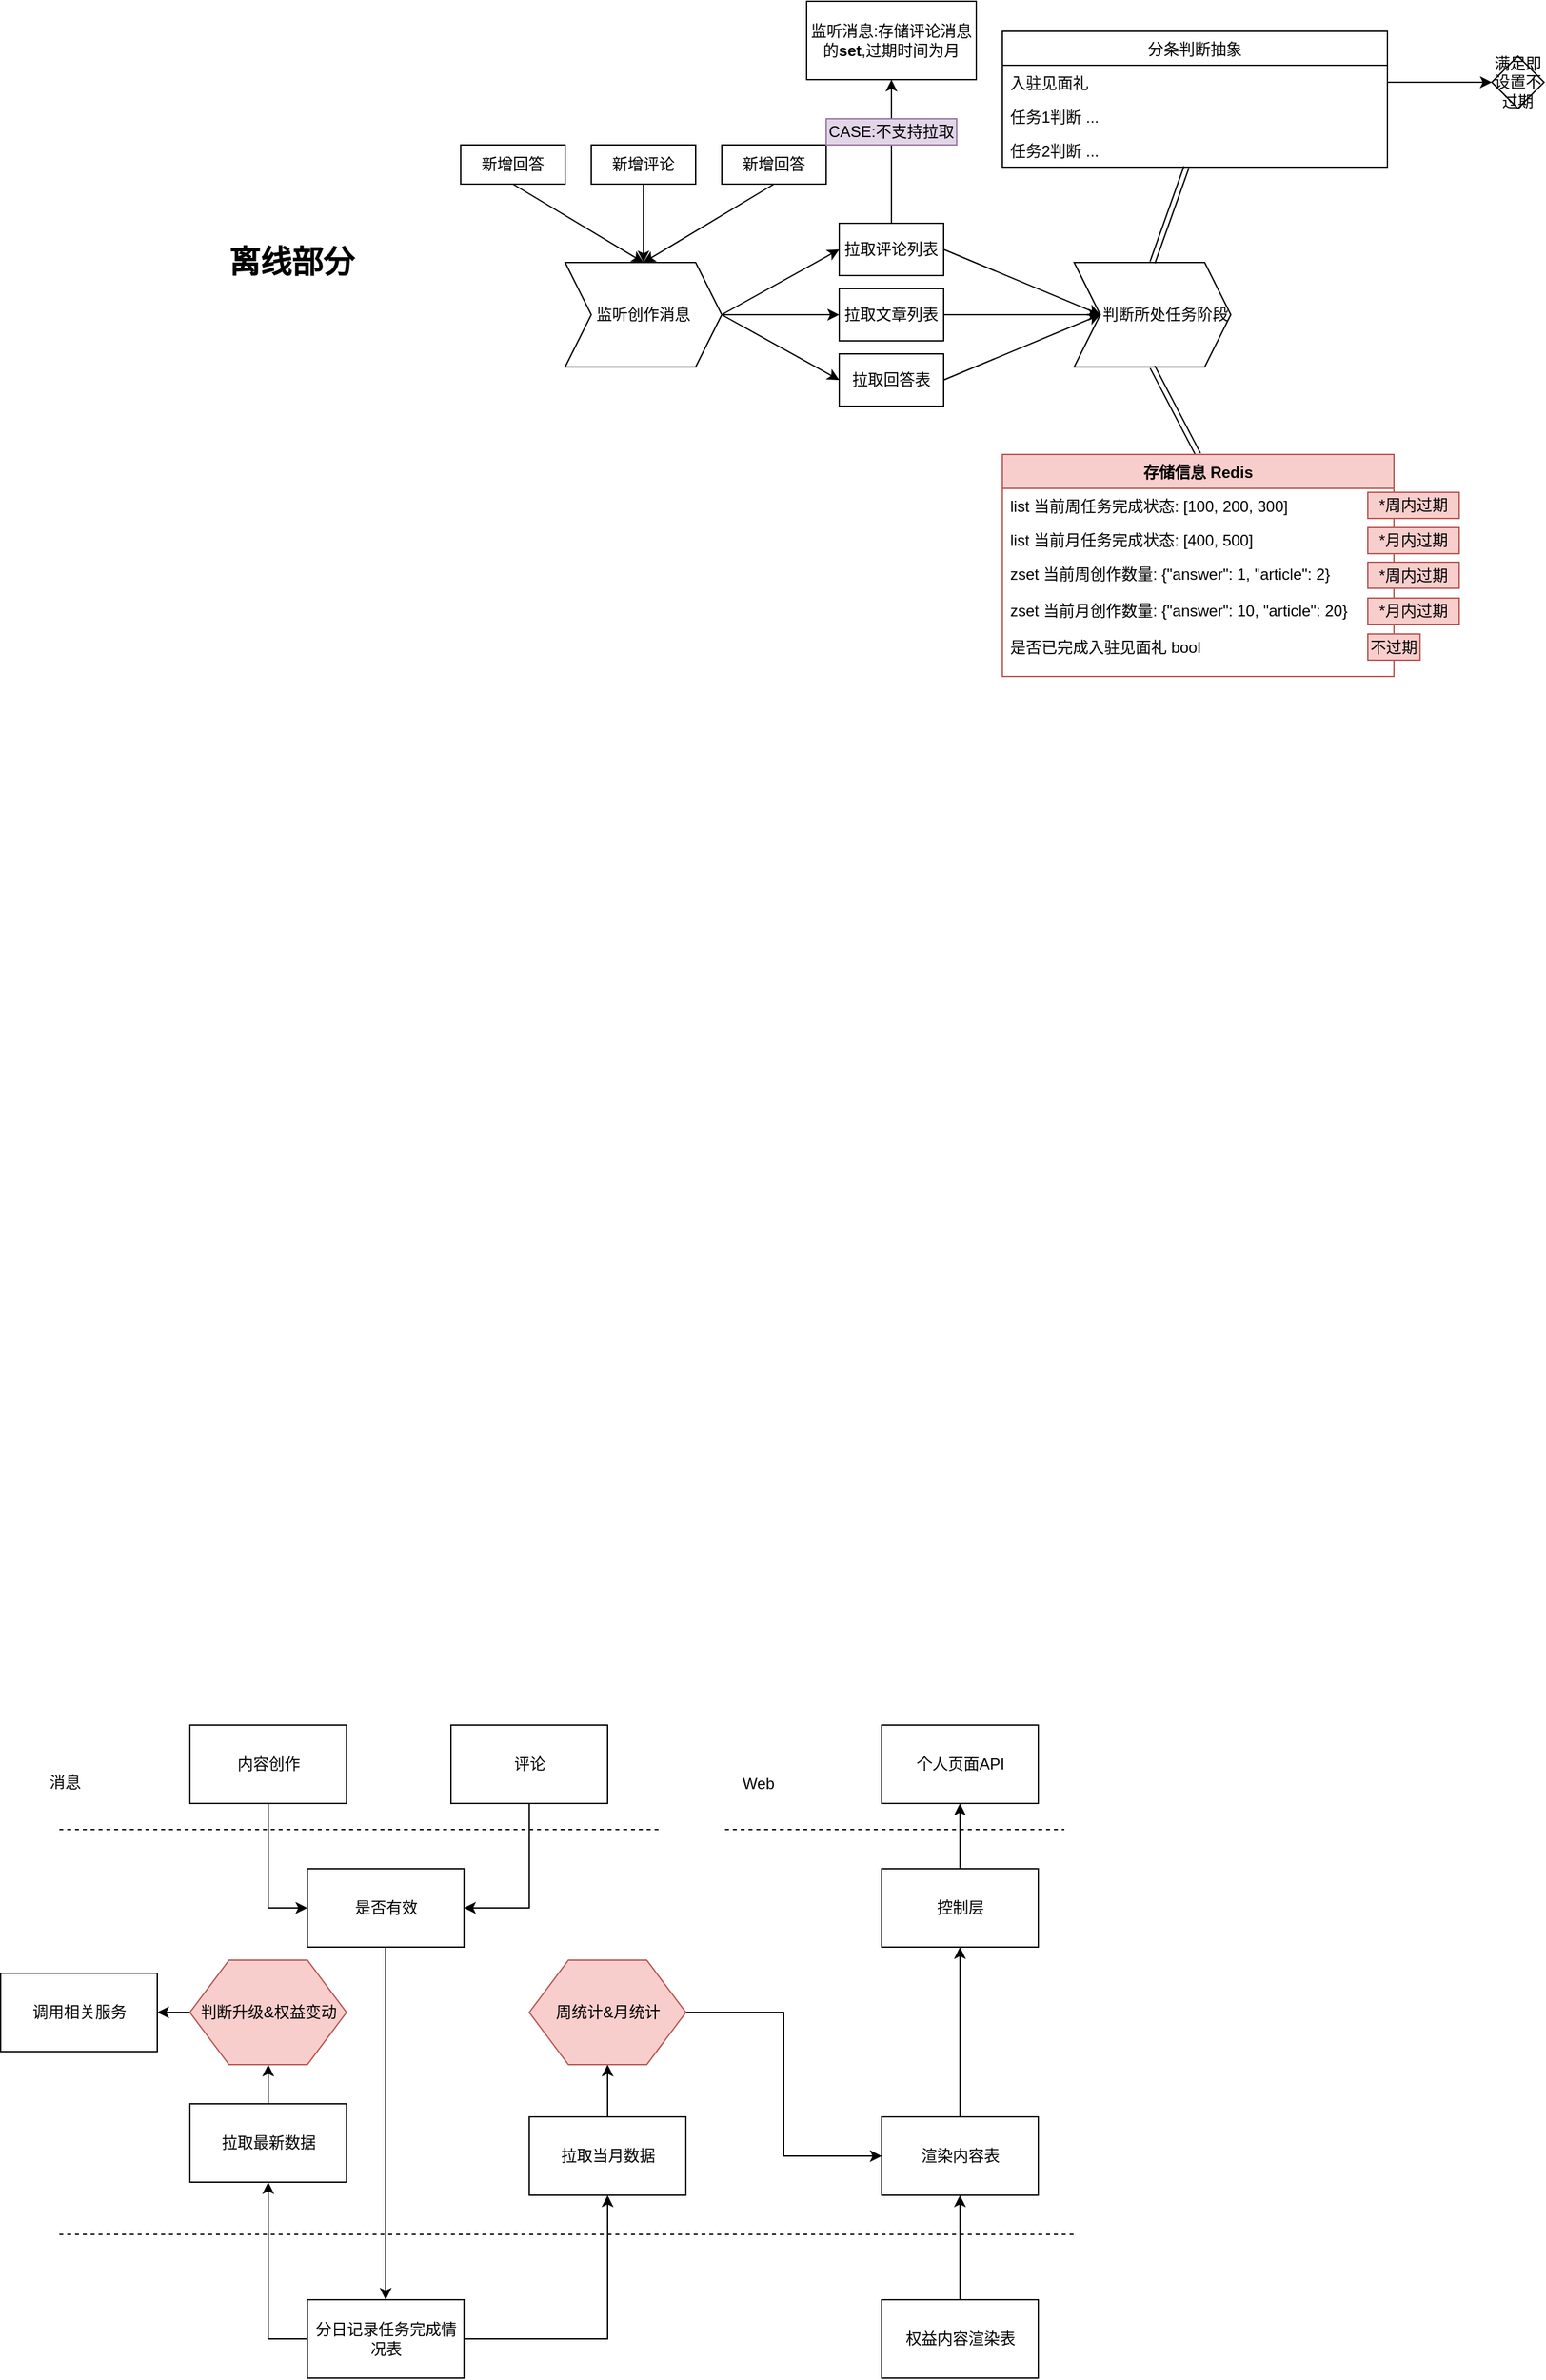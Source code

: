 <mxfile version="10.8.7" type="github"><diagram id="OdFlScRwxEOMDP-P7tLn" name="Page-1"><mxGraphModel dx="1318" dy="1416" grid="1" gridSize="10" guides="1" tooltips="1" connect="1" arrows="1" fold="1" page="0" pageScale="1" pageWidth="827" pageHeight="1169" math="0" shadow="0"><root><mxCell id="0"/><mxCell id="1" parent="0"/><mxCell id="X7HpOYXfqNNzoYV-hny3-17" style="edgeStyle=orthogonalEdgeStyle;rounded=0;orthogonalLoop=1;jettySize=auto;html=1;exitX=0.5;exitY=1;exitDx=0;exitDy=0;entryX=0;entryY=0.5;entryDx=0;entryDy=0;" parent="1" source="X7HpOYXfqNNzoYV-hny3-12" target="X7HpOYXfqNNzoYV-hny3-16" edge="1"><mxGeometry relative="1" as="geometry"/></mxCell><mxCell id="X7HpOYXfqNNzoYV-hny3-12" value="内容创作" style="rounded=0;whiteSpace=wrap;html=1;" parent="1" vertex="1"><mxGeometry x="-47.5" y="750" width="120" height="60" as="geometry"/></mxCell><mxCell id="X7HpOYXfqNNzoYV-hny3-19" style="edgeStyle=orthogonalEdgeStyle;rounded=0;orthogonalLoop=1;jettySize=auto;html=1;exitX=0.5;exitY=1;exitDx=0;exitDy=0;entryX=1;entryY=0.5;entryDx=0;entryDy=0;" parent="1" source="X7HpOYXfqNNzoYV-hny3-13" target="X7HpOYXfqNNzoYV-hny3-16" edge="1"><mxGeometry relative="1" as="geometry"/></mxCell><mxCell id="X7HpOYXfqNNzoYV-hny3-13" value="评论" style="rounded=0;whiteSpace=wrap;html=1;" parent="1" vertex="1"><mxGeometry x="152.5" y="750" width="120" height="60" as="geometry"/></mxCell><mxCell id="X7HpOYXfqNNzoYV-hny3-14" value="消息" style="text;html=1;" parent="1" vertex="1"><mxGeometry x="-157.5" y="780" width="50" height="30" as="geometry"/></mxCell><mxCell id="X7HpOYXfqNNzoYV-hny3-15" value="" style="endArrow=none;dashed=1;html=1;" parent="1" edge="1"><mxGeometry width="50" height="50" relative="1" as="geometry"><mxPoint x="-147.5" y="830" as="sourcePoint"/><mxPoint x="312.5" y="830" as="targetPoint"/></mxGeometry></mxCell><mxCell id="X7HpOYXfqNNzoYV-hny3-21" style="edgeStyle=orthogonalEdgeStyle;rounded=0;orthogonalLoop=1;jettySize=auto;html=1;exitX=0.5;exitY=1;exitDx=0;exitDy=0;" parent="1" source="X7HpOYXfqNNzoYV-hny3-16" target="X7HpOYXfqNNzoYV-hny3-20" edge="1"><mxGeometry relative="1" as="geometry"/></mxCell><mxCell id="X7HpOYXfqNNzoYV-hny3-16" value="是否有效" style="rounded=0;whiteSpace=wrap;html=1;" parent="1" vertex="1"><mxGeometry x="42.5" y="860" width="120" height="60" as="geometry"/></mxCell><mxCell id="X7HpOYXfqNNzoYV-hny3-51" style="edgeStyle=orthogonalEdgeStyle;rounded=0;orthogonalLoop=1;jettySize=auto;html=1;exitX=1;exitY=0.5;exitDx=0;exitDy=0;entryX=0.5;entryY=1;entryDx=0;entryDy=0;" parent="1" source="X7HpOYXfqNNzoYV-hny3-20" target="X7HpOYXfqNNzoYV-hny3-49" edge="1"><mxGeometry relative="1" as="geometry"/></mxCell><mxCell id="X7HpOYXfqNNzoYV-hny3-62" style="edgeStyle=orthogonalEdgeStyle;rounded=0;orthogonalLoop=1;jettySize=auto;html=1;exitX=0;exitY=0.5;exitDx=0;exitDy=0;entryX=0.5;entryY=1;entryDx=0;entryDy=0;" parent="1" source="X7HpOYXfqNNzoYV-hny3-20" target="X7HpOYXfqNNzoYV-hny3-23" edge="1"><mxGeometry relative="1" as="geometry"/></mxCell><mxCell id="X7HpOYXfqNNzoYV-hny3-20" value="分日记录任务完成情况表" style="rounded=0;whiteSpace=wrap;html=1;" parent="1" vertex="1"><mxGeometry x="42.5" y="1190" width="120" height="60" as="geometry"/></mxCell><mxCell id="X7HpOYXfqNNzoYV-hny3-22" value="" style="endArrow=none;dashed=1;html=1;" parent="1" edge="1"><mxGeometry width="50" height="50" relative="1" as="geometry"><mxPoint x="-147.5" y="1140" as="sourcePoint"/><mxPoint x="632.5" y="1140" as="targetPoint"/></mxGeometry></mxCell><mxCell id="X7HpOYXfqNNzoYV-hny3-63" style="edgeStyle=orthogonalEdgeStyle;rounded=0;orthogonalLoop=1;jettySize=auto;html=1;exitX=0.5;exitY=0;exitDx=0;exitDy=0;entryX=0.5;entryY=1;entryDx=0;entryDy=0;" parent="1" source="X7HpOYXfqNNzoYV-hny3-23" target="X7HpOYXfqNNzoYV-hny3-25" edge="1"><mxGeometry relative="1" as="geometry"/></mxCell><mxCell id="X7HpOYXfqNNzoYV-hny3-23" value="拉取最新数据" style="rounded=0;whiteSpace=wrap;html=1;" parent="1" vertex="1"><mxGeometry x="-47.5" y="1040" width="120" height="60" as="geometry"/></mxCell><mxCell id="X7HpOYXfqNNzoYV-hny3-44" style="edgeStyle=orthogonalEdgeStyle;rounded=0;orthogonalLoop=1;jettySize=auto;html=1;exitX=0;exitY=0.5;exitDx=0;exitDy=0;entryX=1;entryY=0.5;entryDx=0;entryDy=0;" parent="1" source="X7HpOYXfqNNzoYV-hny3-25" target="X7HpOYXfqNNzoYV-hny3-43" edge="1"><mxGeometry relative="1" as="geometry"/></mxCell><mxCell id="X7HpOYXfqNNzoYV-hny3-25" value="判断升级&amp;amp;权益变动" style="shape=hexagon;perimeter=hexagonPerimeter2;whiteSpace=wrap;html=1;fillColor=#f8cecc;strokeColor=#b85450;" parent="1" vertex="1"><mxGeometry x="-47.5" y="930" width="120" height="80" as="geometry"/></mxCell><mxCell id="X7HpOYXfqNNzoYV-hny3-31" value="个人页面API" style="rounded=0;whiteSpace=wrap;html=1;" parent="1" vertex="1"><mxGeometry x="482.5" y="750" width="120" height="60" as="geometry"/></mxCell><mxCell id="X7HpOYXfqNNzoYV-hny3-60" style="edgeStyle=orthogonalEdgeStyle;rounded=0;orthogonalLoop=1;jettySize=auto;html=1;exitX=0.5;exitY=0;exitDx=0;exitDy=0;entryX=0.5;entryY=1;entryDx=0;entryDy=0;" parent="1" source="X7HpOYXfqNNzoYV-hny3-32" target="X7HpOYXfqNNzoYV-hny3-37" edge="1"><mxGeometry relative="1" as="geometry"/></mxCell><mxCell id="X7HpOYXfqNNzoYV-hny3-32" value="渲染内容表" style="rounded=0;whiteSpace=wrap;html=1;" parent="1" vertex="1"><mxGeometry x="482.5" y="1050" width="120" height="60" as="geometry"/></mxCell><mxCell id="X7HpOYXfqNNzoYV-hny3-34" value="Web" style="text;html=1;resizable=0;points=[];autosize=1;align=left;verticalAlign=top;spacingTop=-4;" parent="1" vertex="1"><mxGeometry x="373.5" y="785" width="40" height="20" as="geometry"/></mxCell><mxCell id="X7HpOYXfqNNzoYV-hny3-35" value="" style="endArrow=none;dashed=1;html=1;" parent="1" edge="1"><mxGeometry width="50" height="50" relative="1" as="geometry"><mxPoint x="362.5" y="830" as="sourcePoint"/><mxPoint x="622.5" y="830" as="targetPoint"/></mxGeometry></mxCell><mxCell id="X7HpOYXfqNNzoYV-hny3-61" style="edgeStyle=orthogonalEdgeStyle;rounded=0;orthogonalLoop=1;jettySize=auto;html=1;exitX=0.5;exitY=0;exitDx=0;exitDy=0;entryX=0.5;entryY=1;entryDx=0;entryDy=0;" parent="1" source="X7HpOYXfqNNzoYV-hny3-37" target="X7HpOYXfqNNzoYV-hny3-31" edge="1"><mxGeometry relative="1" as="geometry"/></mxCell><mxCell id="X7HpOYXfqNNzoYV-hny3-37" value="控制层" style="rounded=0;whiteSpace=wrap;html=1;" parent="1" vertex="1"><mxGeometry x="482.5" y="860" width="120" height="60" as="geometry"/></mxCell><mxCell id="X7HpOYXfqNNzoYV-hny3-43" value="调用相关服务" style="rounded=0;whiteSpace=wrap;html=1;" parent="1" vertex="1"><mxGeometry x="-192.5" y="940" width="120" height="60" as="geometry"/></mxCell><mxCell id="X7HpOYXfqNNzoYV-hny3-56" style="edgeStyle=orthogonalEdgeStyle;rounded=0;orthogonalLoop=1;jettySize=auto;html=1;exitX=0.5;exitY=0;exitDx=0;exitDy=0;" parent="1" source="X7HpOYXfqNNzoYV-hny3-49" target="X7HpOYXfqNNzoYV-hny3-55" edge="1"><mxGeometry relative="1" as="geometry"/></mxCell><mxCell id="X7HpOYXfqNNzoYV-hny3-49" value="&lt;span&gt;拉取当月数据&lt;/span&gt;" style="rounded=0;whiteSpace=wrap;html=1;" parent="1" vertex="1"><mxGeometry x="212.5" y="1050" width="120" height="60" as="geometry"/></mxCell><mxCell id="X7HpOYXfqNNzoYV-hny3-59" style="edgeStyle=orthogonalEdgeStyle;rounded=0;orthogonalLoop=1;jettySize=auto;html=1;exitX=1;exitY=0.5;exitDx=0;exitDy=0;entryX=0;entryY=0.5;entryDx=0;entryDy=0;" parent="1" source="X7HpOYXfqNNzoYV-hny3-55" target="X7HpOYXfqNNzoYV-hny3-32" edge="1"><mxGeometry relative="1" as="geometry"/></mxCell><mxCell id="X7HpOYXfqNNzoYV-hny3-55" value="&lt;span&gt;周统计&amp;amp;月统计&lt;/span&gt;" style="shape=hexagon;perimeter=hexagonPerimeter2;whiteSpace=wrap;html=1;fillColor=#f8cecc;strokeColor=#b85450;" parent="1" vertex="1"><mxGeometry x="212.5" y="930" width="120" height="80" as="geometry"/></mxCell><mxCell id="X7HpOYXfqNNzoYV-hny3-58" style="edgeStyle=orthogonalEdgeStyle;rounded=0;orthogonalLoop=1;jettySize=auto;html=1;exitX=0.5;exitY=0;exitDx=0;exitDy=0;entryX=0.5;entryY=1;entryDx=0;entryDy=0;" parent="1" source="X7HpOYXfqNNzoYV-hny3-57" target="X7HpOYXfqNNzoYV-hny3-32" edge="1"><mxGeometry relative="1" as="geometry"/></mxCell><mxCell id="X7HpOYXfqNNzoYV-hny3-57" value="权益内容渲染表" style="rounded=0;whiteSpace=wrap;html=1;" parent="1" vertex="1"><mxGeometry x="482.5" y="1190" width="120" height="60" as="geometry"/></mxCell><mxCell id="RNVzis7i83COEwEJSqQd-10" style="rounded=0;orthogonalLoop=1;jettySize=auto;html=1;exitX=0.5;exitY=1;exitDx=0;exitDy=0;entryX=0.5;entryY=0;entryDx=0;entryDy=0;" edge="1" parent="1" source="RNVzis7i83COEwEJSqQd-1" target="RNVzis7i83COEwEJSqQd-15"><mxGeometry relative="1" as="geometry"><mxPoint x="300" y="-390" as="targetPoint"/></mxGeometry></mxCell><mxCell id="RNVzis7i83COEwEJSqQd-1" value="新增回答" style="rounded=0;whiteSpace=wrap;html=1;" vertex="1" parent="1"><mxGeometry x="160" y="-460" width="80" height="30" as="geometry"/></mxCell><mxCell id="RNVzis7i83COEwEJSqQd-11" style="edgeStyle=none;rounded=0;orthogonalLoop=1;jettySize=auto;html=1;exitX=0.5;exitY=1;exitDx=0;exitDy=0;entryX=0.5;entryY=0;entryDx=0;entryDy=0;" edge="1" parent="1" source="RNVzis7i83COEwEJSqQd-2" target="RNVzis7i83COEwEJSqQd-15"><mxGeometry relative="1" as="geometry"><mxPoint x="300" y="-390" as="targetPoint"/></mxGeometry></mxCell><mxCell id="RNVzis7i83COEwEJSqQd-2" value="新增评论" style="rounded=0;whiteSpace=wrap;html=1;" vertex="1" parent="1"><mxGeometry x="260" y="-460" width="80" height="30" as="geometry"/></mxCell><mxCell id="RNVzis7i83COEwEJSqQd-13" style="edgeStyle=none;rounded=0;orthogonalLoop=1;jettySize=auto;html=1;exitX=0.5;exitY=1;exitDx=0;exitDy=0;entryX=0.5;entryY=0;entryDx=0;entryDy=0;" edge="1" parent="1" source="RNVzis7i83COEwEJSqQd-3" target="RNVzis7i83COEwEJSqQd-15"><mxGeometry relative="1" as="geometry"><mxPoint x="300" y="-390" as="targetPoint"/></mxGeometry></mxCell><mxCell id="RNVzis7i83COEwEJSqQd-3" value="新增回答" style="rounded=0;whiteSpace=wrap;html=1;" vertex="1" parent="1"><mxGeometry x="360" y="-460" width="80" height="30" as="geometry"/></mxCell><mxCell id="RNVzis7i83COEwEJSqQd-7" value="离线部分" style="text;strokeColor=none;fillColor=none;html=1;fontSize=24;fontStyle=1;verticalAlign=middle;align=center;" vertex="1" parent="1"><mxGeometry x="-20" y="-390" width="100" height="40" as="geometry"/></mxCell><mxCell id="RNVzis7i83COEwEJSqQd-22" style="edgeStyle=none;rounded=0;orthogonalLoop=1;jettySize=auto;html=1;exitX=1;exitY=0.5;exitDx=0;exitDy=0;entryX=0;entryY=0.5;entryDx=0;entryDy=0;" edge="1" parent="1" source="RNVzis7i83COEwEJSqQd-15" target="RNVzis7i83COEwEJSqQd-19"><mxGeometry relative="1" as="geometry"/></mxCell><mxCell id="RNVzis7i83COEwEJSqQd-23" style="edgeStyle=none;rounded=0;orthogonalLoop=1;jettySize=auto;html=1;exitX=1;exitY=0.5;exitDx=0;exitDy=0;entryX=0;entryY=0.5;entryDx=0;entryDy=0;" edge="1" parent="1" source="RNVzis7i83COEwEJSqQd-15" target="RNVzis7i83COEwEJSqQd-20"><mxGeometry relative="1" as="geometry"/></mxCell><mxCell id="RNVzis7i83COEwEJSqQd-24" style="edgeStyle=none;rounded=0;orthogonalLoop=1;jettySize=auto;html=1;exitX=1;exitY=0.5;exitDx=0;exitDy=0;entryX=0;entryY=0.5;entryDx=0;entryDy=0;" edge="1" parent="1" source="RNVzis7i83COEwEJSqQd-15" target="RNVzis7i83COEwEJSqQd-21"><mxGeometry relative="1" as="geometry"/></mxCell><mxCell id="RNVzis7i83COEwEJSqQd-15" value="监听创作消息" style="shape=step;perimeter=stepPerimeter;whiteSpace=wrap;html=1;fixedSize=1;" vertex="1" parent="1"><mxGeometry x="240" y="-370" width="120" height="80" as="geometry"/></mxCell><mxCell id="RNVzis7i83COEwEJSqQd-26" style="edgeStyle=none;rounded=0;orthogonalLoop=1;jettySize=auto;html=1;exitX=1;exitY=0.5;exitDx=0;exitDy=0;entryX=0;entryY=0.5;entryDx=0;entryDy=0;" edge="1" parent="1" source="RNVzis7i83COEwEJSqQd-19" target="RNVzis7i83COEwEJSqQd-25"><mxGeometry relative="1" as="geometry"/></mxCell><mxCell id="RNVzis7i83COEwEJSqQd-45" style="edgeStyle=none;rounded=0;orthogonalLoop=1;jettySize=auto;html=1;exitX=0.5;exitY=0;exitDx=0;exitDy=0;entryX=0.5;entryY=1;entryDx=0;entryDy=0;" edge="1" parent="1" source="RNVzis7i83COEwEJSqQd-19" target="RNVzis7i83COEwEJSqQd-39"><mxGeometry relative="1" as="geometry"/></mxCell><mxCell id="RNVzis7i83COEwEJSqQd-19" value="拉取评论列表" style="rounded=0;whiteSpace=wrap;html=1;" vertex="1" parent="1"><mxGeometry x="450" y="-400" width="80" height="40" as="geometry"/></mxCell><mxCell id="RNVzis7i83COEwEJSqQd-27" style="edgeStyle=none;rounded=0;orthogonalLoop=1;jettySize=auto;html=1;exitX=1;exitY=0.5;exitDx=0;exitDy=0;entryX=0;entryY=0.5;entryDx=0;entryDy=0;" edge="1" parent="1" source="RNVzis7i83COEwEJSqQd-20" target="RNVzis7i83COEwEJSqQd-25"><mxGeometry relative="1" as="geometry"/></mxCell><mxCell id="RNVzis7i83COEwEJSqQd-20" value="拉取文章列表" style="rounded=0;whiteSpace=wrap;html=1;" vertex="1" parent="1"><mxGeometry x="450" y="-350" width="80" height="40" as="geometry"/></mxCell><mxCell id="RNVzis7i83COEwEJSqQd-28" style="edgeStyle=none;rounded=0;orthogonalLoop=1;jettySize=auto;html=1;exitX=1;exitY=0.5;exitDx=0;exitDy=0;entryX=0;entryY=0.5;entryDx=0;entryDy=0;" edge="1" parent="1" source="RNVzis7i83COEwEJSqQd-21" target="RNVzis7i83COEwEJSqQd-25"><mxGeometry relative="1" as="geometry"/></mxCell><mxCell id="RNVzis7i83COEwEJSqQd-21" value="拉取回答表" style="rounded=0;whiteSpace=wrap;html=1;" vertex="1" parent="1"><mxGeometry x="450" y="-300" width="80" height="40" as="geometry"/></mxCell><mxCell id="RNVzis7i83COEwEJSqQd-25" value="&amp;nbsp; &amp;nbsp; &amp;nbsp; 判断所处任务阶段" style="shape=step;perimeter=stepPerimeter;whiteSpace=wrap;html=1;fixedSize=1;" vertex="1" parent="1"><mxGeometry x="630" y="-370" width="120" height="80" as="geometry"/></mxCell><mxCell id="RNVzis7i83COEwEJSqQd-29" value="" style="shape=link;html=1;entryX=0.5;entryY=1;entryDx=0;entryDy=0;exitX=0.5;exitY=0;exitDx=0;exitDy=0;" edge="1" parent="1" source="RNVzis7i83COEwEJSqQd-30" target="RNVzis7i83COEwEJSqQd-25"><mxGeometry width="50" height="50" relative="1" as="geometry"><mxPoint x="660" y="-210" as="sourcePoint"/><mxPoint x="700" y="-200" as="targetPoint"/></mxGeometry></mxCell><mxCell id="RNVzis7i83COEwEJSqQd-30" value="存储信息 Redis" style="swimlane;fontStyle=1;childLayout=stackLayout;horizontal=1;startSize=26;fillColor=#f8cecc;horizontalStack=0;resizeParent=1;resizeParentMax=0;resizeLast=0;collapsible=1;marginBottom=0;strokeColor=#b85450;" vertex="1" parent="1"><mxGeometry x="575" y="-223" width="300" height="170" as="geometry"/></mxCell><mxCell id="RNVzis7i83COEwEJSqQd-31" value="list 当前周任务完成状态: [100, 200, 300]" style="text;strokeColor=none;fillColor=none;align=left;verticalAlign=top;spacingLeft=4;spacingRight=4;overflow=hidden;rotatable=0;points=[[0,0.5],[1,0.5]];portConstraint=eastwest;" vertex="1" parent="RNVzis7i83COEwEJSqQd-30"><mxGeometry y="26" width="300" height="26" as="geometry"/></mxCell><mxCell id="RNVzis7i83COEwEJSqQd-32" value="list 当前月任务完成状态: [400, 500]" style="text;strokeColor=none;fillColor=none;align=left;verticalAlign=top;spacingLeft=4;spacingRight=4;overflow=hidden;rotatable=0;points=[[0,0.5],[1,0.5]];portConstraint=eastwest;" vertex="1" parent="RNVzis7i83COEwEJSqQd-30"><mxGeometry y="52" width="300" height="26" as="geometry"/></mxCell><mxCell id="RNVzis7i83COEwEJSqQd-33" value="zset 当前周创作数量: {&quot;answer&quot;: 1, &quot;article&quot;: 2}&#10;&#10;zset 当前月创作数量: {&quot;answer&quot;: 10, &quot;article&quot;: 20}&#10;&#10;是否已完成入驻见面礼 bool&#10;&#10;&#10;" style="text;strokeColor=none;fillColor=none;align=left;verticalAlign=top;spacingLeft=4;spacingRight=4;overflow=hidden;rotatable=0;points=[[0,0.5],[1,0.5]];portConstraint=eastwest;" vertex="1" parent="RNVzis7i83COEwEJSqQd-30"><mxGeometry y="78" width="300" height="92" as="geometry"/></mxCell><mxCell id="RNVzis7i83COEwEJSqQd-34" value="*周内过期" style="text;html=1;strokeColor=#b85450;fillColor=#f8cecc;align=center;verticalAlign=middle;whiteSpace=wrap;rounded=0;" vertex="1" parent="1"><mxGeometry x="855" y="-194" width="70" height="20" as="geometry"/></mxCell><mxCell id="RNVzis7i83COEwEJSqQd-35" value="*月内过期" style="text;html=1;strokeColor=#b85450;fillColor=#f8cecc;align=center;verticalAlign=middle;whiteSpace=wrap;rounded=0;" vertex="1" parent="1"><mxGeometry x="855" y="-113" width="70" height="20" as="geometry"/></mxCell><mxCell id="RNVzis7i83COEwEJSqQd-36" value="*月内过期" style="text;html=1;strokeColor=#b85450;fillColor=#f8cecc;align=center;verticalAlign=middle;whiteSpace=wrap;rounded=0;" vertex="1" parent="1"><mxGeometry x="855" y="-167" width="70" height="20" as="geometry"/></mxCell><mxCell id="RNVzis7i83COEwEJSqQd-37" value="*周内过期" style="text;html=1;strokeColor=#b85450;fillColor=#f8cecc;align=center;verticalAlign=middle;whiteSpace=wrap;rounded=0;" vertex="1" parent="1"><mxGeometry x="855" y="-140.5" width="70" height="20" as="geometry"/></mxCell><mxCell id="RNVzis7i83COEwEJSqQd-39" value="监听消息:存储评论消息的&lt;b&gt;set&lt;/b&gt;,过期时间为月" style="rounded=0;whiteSpace=wrap;html=1;" vertex="1" parent="1"><mxGeometry x="425" y="-570" width="130" height="60" as="geometry"/></mxCell><mxCell id="RNVzis7i83COEwEJSqQd-41" value="CASE:不支持拉取" style="text;html=1;strokeColor=#9673a6;fillColor=#e1d5e7;align=center;verticalAlign=middle;whiteSpace=wrap;rounded=0;" vertex="1" parent="1"><mxGeometry x="440" y="-480" width="100" height="20" as="geometry"/></mxCell><mxCell id="RNVzis7i83COEwEJSqQd-46" value="分条判断抽象" style="swimlane;fontStyle=0;childLayout=stackLayout;horizontal=1;startSize=26;fillColor=none;horizontalStack=0;resizeParent=1;resizeParentMax=0;resizeLast=0;collapsible=1;marginBottom=0;" vertex="1" parent="1"><mxGeometry x="575" y="-547" width="295" height="104" as="geometry"/></mxCell><mxCell id="RNVzis7i83COEwEJSqQd-47" value="入驻见面礼" style="text;strokeColor=none;fillColor=none;align=left;verticalAlign=top;spacingLeft=4;spacingRight=4;overflow=hidden;rotatable=0;points=[[0,0.5],[1,0.5]];portConstraint=eastwest;" vertex="1" parent="RNVzis7i83COEwEJSqQd-46"><mxGeometry y="26" width="295" height="26" as="geometry"/></mxCell><mxCell id="RNVzis7i83COEwEJSqQd-48" value="任务1判断 ..." style="text;strokeColor=none;fillColor=none;align=left;verticalAlign=top;spacingLeft=4;spacingRight=4;overflow=hidden;rotatable=0;points=[[0,0.5],[1,0.5]];portConstraint=eastwest;" vertex="1" parent="RNVzis7i83COEwEJSqQd-46"><mxGeometry y="52" width="295" height="26" as="geometry"/></mxCell><mxCell id="RNVzis7i83COEwEJSqQd-49" value="任务2判断 ..." style="text;strokeColor=none;fillColor=none;align=left;verticalAlign=top;spacingLeft=4;spacingRight=4;overflow=hidden;rotatable=0;points=[[0,0.5],[1,0.5]];portConstraint=eastwest;" vertex="1" parent="RNVzis7i83COEwEJSqQd-46"><mxGeometry y="78" width="295" height="26" as="geometry"/></mxCell><mxCell id="RNVzis7i83COEwEJSqQd-50" value="" style="shape=link;html=1;exitX=0.5;exitY=0;exitDx=0;exitDy=0;entryX=0.478;entryY=1;entryDx=0;entryDy=0;entryPerimeter=0;" edge="1" parent="1" source="RNVzis7i83COEwEJSqQd-25" target="RNVzis7i83COEwEJSqQd-49"><mxGeometry width="50" height="50" relative="1" as="geometry"><mxPoint x="650" y="-370" as="sourcePoint"/><mxPoint x="810" y="-380" as="targetPoint"/></mxGeometry></mxCell><mxCell id="RNVzis7i83COEwEJSqQd-54" value="满足即设置不过期" style="rhombus;whiteSpace=wrap;html=1;" vertex="1" parent="1"><mxGeometry x="950" y="-528" width="40" height="40" as="geometry"/></mxCell><mxCell id="RNVzis7i83COEwEJSqQd-55" style="edgeStyle=none;rounded=0;orthogonalLoop=1;jettySize=auto;html=1;entryX=0;entryY=0.5;entryDx=0;entryDy=0;" edge="1" parent="1" source="RNVzis7i83COEwEJSqQd-47" target="RNVzis7i83COEwEJSqQd-54"><mxGeometry relative="1" as="geometry"/></mxCell><mxCell id="RNVzis7i83COEwEJSqQd-57" value="不过期" style="text;html=1;strokeColor=#b85450;fillColor=#f8cecc;align=center;verticalAlign=middle;whiteSpace=wrap;rounded=0;" vertex="1" parent="1"><mxGeometry x="855" y="-85.5" width="40" height="20" as="geometry"/></mxCell></root></mxGraphModel></diagram></mxfile>